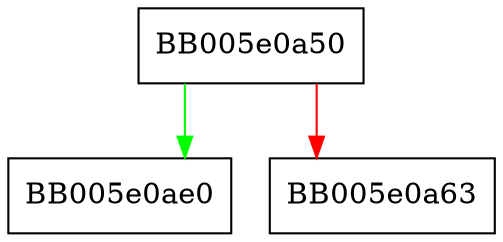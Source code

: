 digraph EVP_PKEY_CTX_set_signature {
  node [shape="box"];
  graph [splines=ortho];
  BB005e0a50 -> BB005e0ae0 [color="green"];
  BB005e0a50 -> BB005e0a63 [color="red"];
}